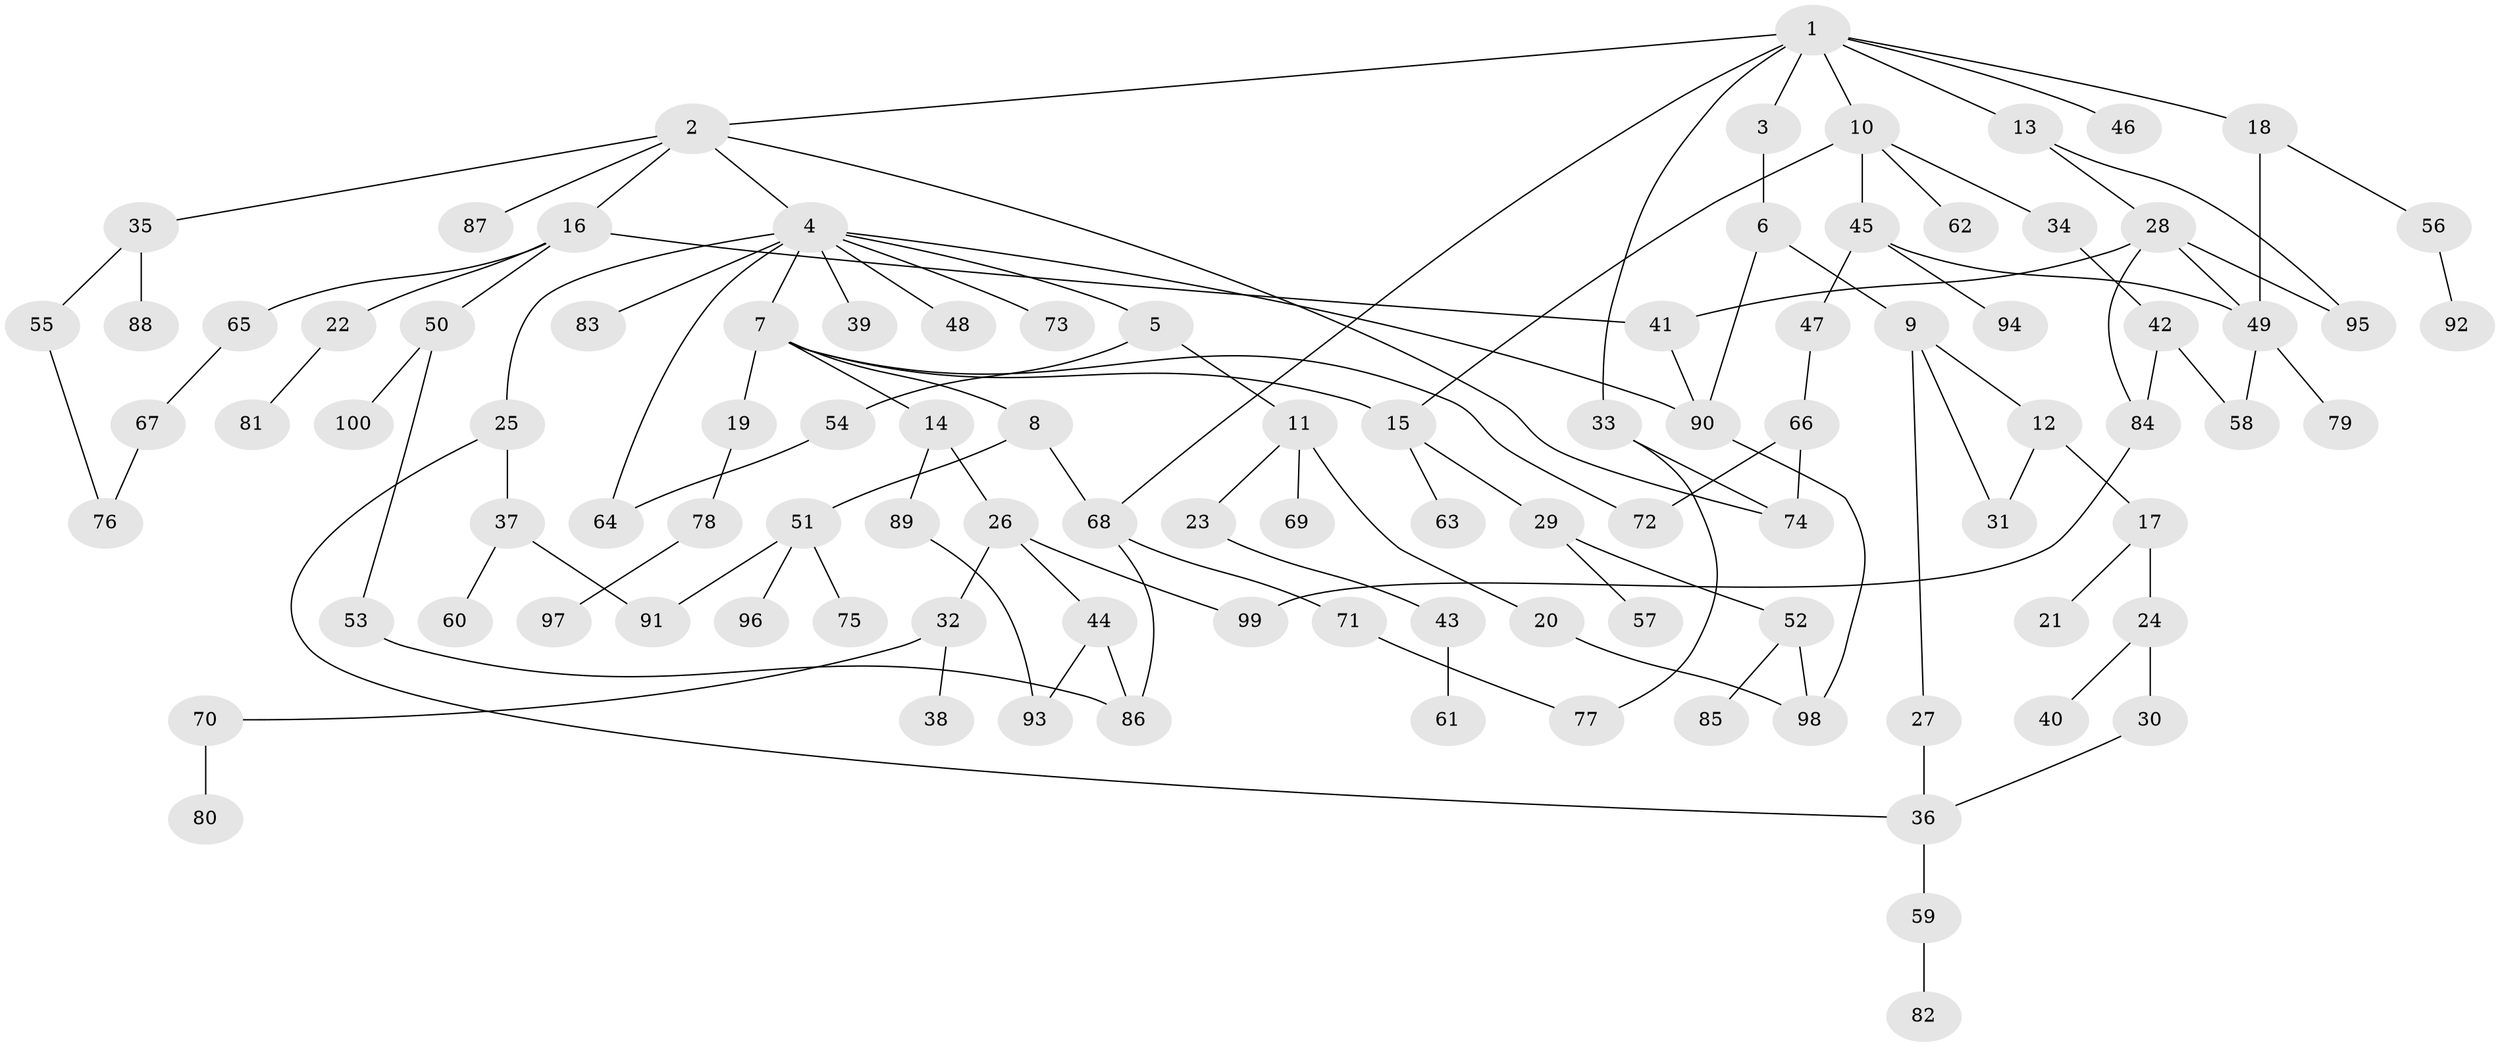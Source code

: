 // Generated by graph-tools (version 1.1) at 2025/11/02/21/25 10:11:06]
// undirected, 100 vertices, 125 edges
graph export_dot {
graph [start="1"]
  node [color=gray90,style=filled];
  1;
  2;
  3;
  4;
  5;
  6;
  7;
  8;
  9;
  10;
  11;
  12;
  13;
  14;
  15;
  16;
  17;
  18;
  19;
  20;
  21;
  22;
  23;
  24;
  25;
  26;
  27;
  28;
  29;
  30;
  31;
  32;
  33;
  34;
  35;
  36;
  37;
  38;
  39;
  40;
  41;
  42;
  43;
  44;
  45;
  46;
  47;
  48;
  49;
  50;
  51;
  52;
  53;
  54;
  55;
  56;
  57;
  58;
  59;
  60;
  61;
  62;
  63;
  64;
  65;
  66;
  67;
  68;
  69;
  70;
  71;
  72;
  73;
  74;
  75;
  76;
  77;
  78;
  79;
  80;
  81;
  82;
  83;
  84;
  85;
  86;
  87;
  88;
  89;
  90;
  91;
  92;
  93;
  94;
  95;
  96;
  97;
  98;
  99;
  100;
  1 -- 2;
  1 -- 3;
  1 -- 10;
  1 -- 13;
  1 -- 18;
  1 -- 33;
  1 -- 46;
  1 -- 68;
  2 -- 4;
  2 -- 16;
  2 -- 35;
  2 -- 74;
  2 -- 87;
  3 -- 6;
  4 -- 5;
  4 -- 7;
  4 -- 25;
  4 -- 39;
  4 -- 48;
  4 -- 64;
  4 -- 73;
  4 -- 83;
  4 -- 90;
  5 -- 11;
  5 -- 54;
  6 -- 9;
  6 -- 90;
  7 -- 8;
  7 -- 14;
  7 -- 15;
  7 -- 19;
  7 -- 72;
  8 -- 51;
  8 -- 68;
  9 -- 12;
  9 -- 27;
  9 -- 31;
  10 -- 34;
  10 -- 45;
  10 -- 62;
  10 -- 15;
  11 -- 20;
  11 -- 23;
  11 -- 69;
  12 -- 17;
  12 -- 31;
  13 -- 28;
  13 -- 95;
  14 -- 26;
  14 -- 89;
  15 -- 29;
  15 -- 63;
  16 -- 22;
  16 -- 41;
  16 -- 50;
  16 -- 65;
  17 -- 21;
  17 -- 24;
  18 -- 49;
  18 -- 56;
  19 -- 78;
  20 -- 98;
  22 -- 81;
  23 -- 43;
  24 -- 30;
  24 -- 40;
  25 -- 36;
  25 -- 37;
  26 -- 32;
  26 -- 44;
  26 -- 99;
  27 -- 36;
  28 -- 84;
  28 -- 95;
  28 -- 41;
  28 -- 49;
  29 -- 52;
  29 -- 57;
  30 -- 36;
  32 -- 38;
  32 -- 70;
  33 -- 74;
  33 -- 77;
  34 -- 42;
  35 -- 55;
  35 -- 88;
  36 -- 59;
  37 -- 60;
  37 -- 91;
  41 -- 90;
  42 -- 58;
  42 -- 84;
  43 -- 61;
  44 -- 93;
  44 -- 86;
  45 -- 47;
  45 -- 94;
  45 -- 49;
  47 -- 66;
  49 -- 58;
  49 -- 79;
  50 -- 53;
  50 -- 100;
  51 -- 75;
  51 -- 91;
  51 -- 96;
  52 -- 85;
  52 -- 98;
  53 -- 86;
  54 -- 64;
  55 -- 76;
  56 -- 92;
  59 -- 82;
  65 -- 67;
  66 -- 74;
  66 -- 72;
  67 -- 76;
  68 -- 71;
  68 -- 86;
  70 -- 80;
  71 -- 77;
  78 -- 97;
  84 -- 99;
  89 -- 93;
  90 -- 98;
}
